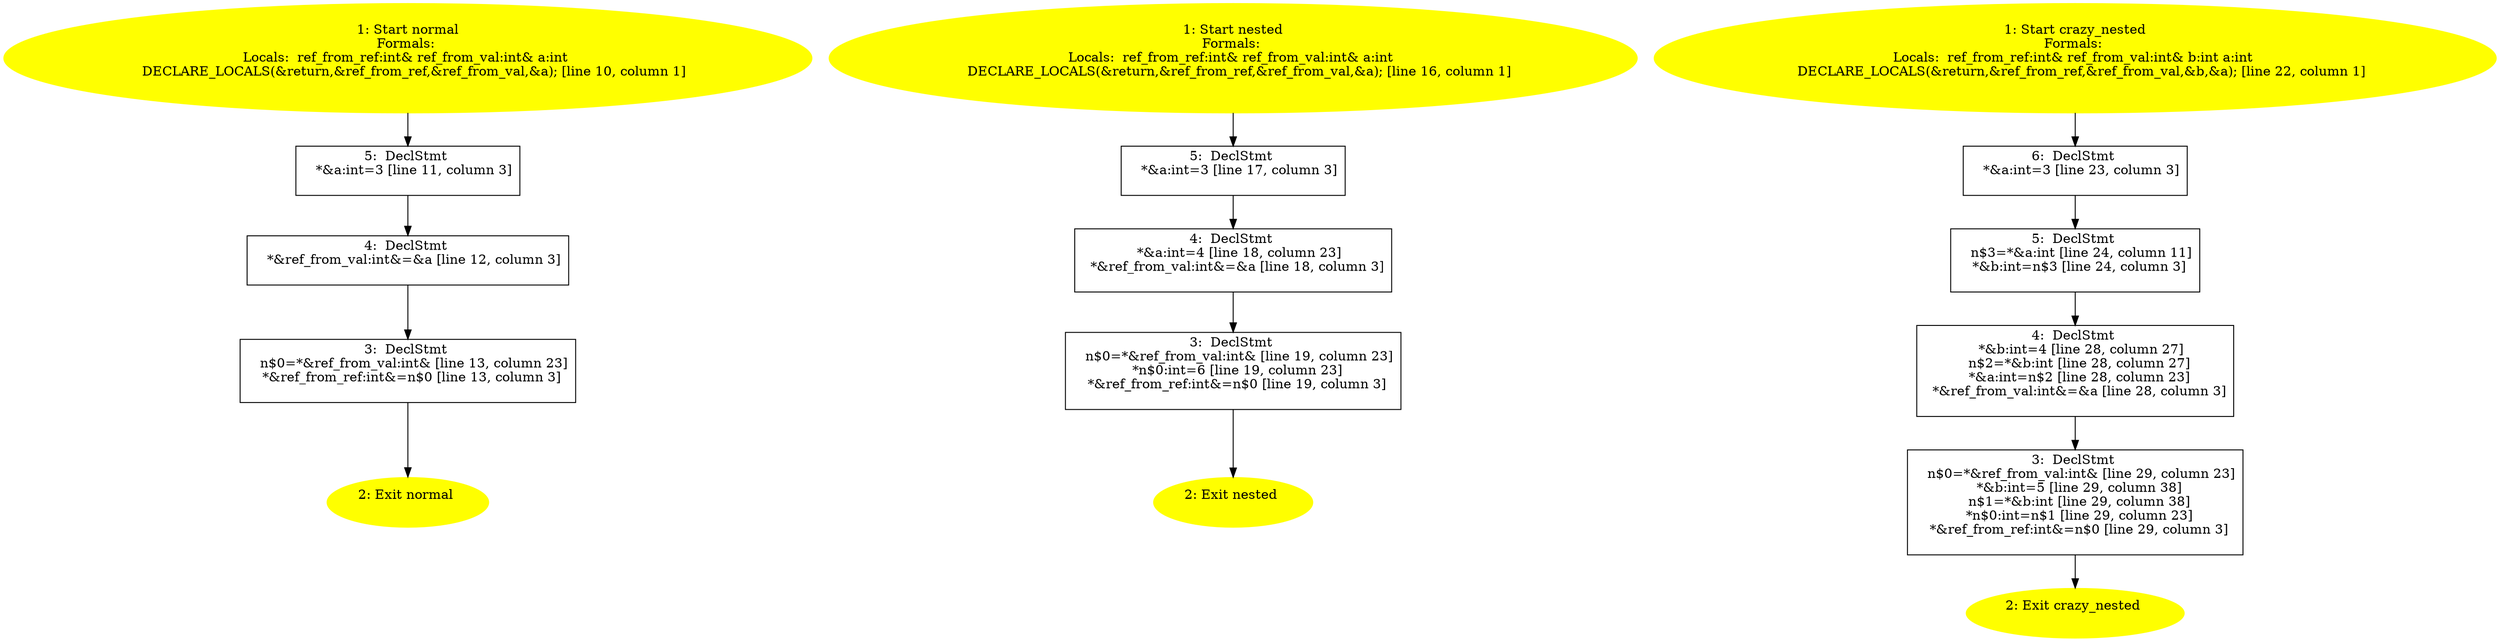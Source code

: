/* @generated */
digraph cfg {
"normal#16009437256715545217.c7cd9ebbb6d7cc9f4987cf90ce12a044_1" [label="1: Start normal\nFormals: \nLocals:  ref_from_ref:int& ref_from_val:int& a:int \n   DECLARE_LOCALS(&return,&ref_from_ref,&ref_from_val,&a); [line 10, column 1]\n " color=yellow style=filled]
	

	 "normal#16009437256715545217.c7cd9ebbb6d7cc9f4987cf90ce12a044_1" -> "normal#16009437256715545217.c7cd9ebbb6d7cc9f4987cf90ce12a044_5" ;
"normal#16009437256715545217.c7cd9ebbb6d7cc9f4987cf90ce12a044_2" [label="2: Exit normal \n  " color=yellow style=filled]
	

"normal#16009437256715545217.c7cd9ebbb6d7cc9f4987cf90ce12a044_3" [label="3:  DeclStmt \n   n$0=*&ref_from_val:int& [line 13, column 23]\n  *&ref_from_ref:int&=n$0 [line 13, column 3]\n " shape="box"]
	

	 "normal#16009437256715545217.c7cd9ebbb6d7cc9f4987cf90ce12a044_3" -> "normal#16009437256715545217.c7cd9ebbb6d7cc9f4987cf90ce12a044_2" ;
"normal#16009437256715545217.c7cd9ebbb6d7cc9f4987cf90ce12a044_4" [label="4:  DeclStmt \n   *&ref_from_val:int&=&a [line 12, column 3]\n " shape="box"]
	

	 "normal#16009437256715545217.c7cd9ebbb6d7cc9f4987cf90ce12a044_4" -> "normal#16009437256715545217.c7cd9ebbb6d7cc9f4987cf90ce12a044_3" ;
"normal#16009437256715545217.c7cd9ebbb6d7cc9f4987cf90ce12a044_5" [label="5:  DeclStmt \n   *&a:int=3 [line 11, column 3]\n " shape="box"]
	

	 "normal#16009437256715545217.c7cd9ebbb6d7cc9f4987cf90ce12a044_5" -> "normal#16009437256715545217.c7cd9ebbb6d7cc9f4987cf90ce12a044_4" ;
"nested#4768179933025409429.17c34afcb279e8ad08f7f8afaad41585_1" [label="1: Start nested\nFormals: \nLocals:  ref_from_ref:int& ref_from_val:int& a:int \n   DECLARE_LOCALS(&return,&ref_from_ref,&ref_from_val,&a); [line 16, column 1]\n " color=yellow style=filled]
	

	 "nested#4768179933025409429.17c34afcb279e8ad08f7f8afaad41585_1" -> "nested#4768179933025409429.17c34afcb279e8ad08f7f8afaad41585_5" ;
"nested#4768179933025409429.17c34afcb279e8ad08f7f8afaad41585_2" [label="2: Exit nested \n  " color=yellow style=filled]
	

"nested#4768179933025409429.17c34afcb279e8ad08f7f8afaad41585_3" [label="3:  DeclStmt \n   n$0=*&ref_from_val:int& [line 19, column 23]\n  *n$0:int=6 [line 19, column 23]\n  *&ref_from_ref:int&=n$0 [line 19, column 3]\n " shape="box"]
	

	 "nested#4768179933025409429.17c34afcb279e8ad08f7f8afaad41585_3" -> "nested#4768179933025409429.17c34afcb279e8ad08f7f8afaad41585_2" ;
"nested#4768179933025409429.17c34afcb279e8ad08f7f8afaad41585_4" [label="4:  DeclStmt \n   *&a:int=4 [line 18, column 23]\n  *&ref_from_val:int&=&a [line 18, column 3]\n " shape="box"]
	

	 "nested#4768179933025409429.17c34afcb279e8ad08f7f8afaad41585_4" -> "nested#4768179933025409429.17c34afcb279e8ad08f7f8afaad41585_3" ;
"nested#4768179933025409429.17c34afcb279e8ad08f7f8afaad41585_5" [label="5:  DeclStmt \n   *&a:int=3 [line 17, column 3]\n " shape="box"]
	

	 "nested#4768179933025409429.17c34afcb279e8ad08f7f8afaad41585_5" -> "nested#4768179933025409429.17c34afcb279e8ad08f7f8afaad41585_4" ;
"crazy_nested#10001276026471322284.a3162fff8adcb89d9e3fa84dea455e7f_1" [label="1: Start crazy_nested\nFormals: \nLocals:  ref_from_ref:int& ref_from_val:int& b:int a:int \n   DECLARE_LOCALS(&return,&ref_from_ref,&ref_from_val,&b,&a); [line 22, column 1]\n " color=yellow style=filled]
	

	 "crazy_nested#10001276026471322284.a3162fff8adcb89d9e3fa84dea455e7f_1" -> "crazy_nested#10001276026471322284.a3162fff8adcb89d9e3fa84dea455e7f_6" ;
"crazy_nested#10001276026471322284.a3162fff8adcb89d9e3fa84dea455e7f_2" [label="2: Exit crazy_nested \n  " color=yellow style=filled]
	

"crazy_nested#10001276026471322284.a3162fff8adcb89d9e3fa84dea455e7f_3" [label="3:  DeclStmt \n   n$0=*&ref_from_val:int& [line 29, column 23]\n  *&b:int=5 [line 29, column 38]\n  n$1=*&b:int [line 29, column 38]\n  *n$0:int=n$1 [line 29, column 23]\n  *&ref_from_ref:int&=n$0 [line 29, column 3]\n " shape="box"]
	

	 "crazy_nested#10001276026471322284.a3162fff8adcb89d9e3fa84dea455e7f_3" -> "crazy_nested#10001276026471322284.a3162fff8adcb89d9e3fa84dea455e7f_2" ;
"crazy_nested#10001276026471322284.a3162fff8adcb89d9e3fa84dea455e7f_4" [label="4:  DeclStmt \n   *&b:int=4 [line 28, column 27]\n  n$2=*&b:int [line 28, column 27]\n  *&a:int=n$2 [line 28, column 23]\n  *&ref_from_val:int&=&a [line 28, column 3]\n " shape="box"]
	

	 "crazy_nested#10001276026471322284.a3162fff8adcb89d9e3fa84dea455e7f_4" -> "crazy_nested#10001276026471322284.a3162fff8adcb89d9e3fa84dea455e7f_3" ;
"crazy_nested#10001276026471322284.a3162fff8adcb89d9e3fa84dea455e7f_5" [label="5:  DeclStmt \n   n$3=*&a:int [line 24, column 11]\n  *&b:int=n$3 [line 24, column 3]\n " shape="box"]
	

	 "crazy_nested#10001276026471322284.a3162fff8adcb89d9e3fa84dea455e7f_5" -> "crazy_nested#10001276026471322284.a3162fff8adcb89d9e3fa84dea455e7f_4" ;
"crazy_nested#10001276026471322284.a3162fff8adcb89d9e3fa84dea455e7f_6" [label="6:  DeclStmt \n   *&a:int=3 [line 23, column 3]\n " shape="box"]
	

	 "crazy_nested#10001276026471322284.a3162fff8adcb89d9e3fa84dea455e7f_6" -> "crazy_nested#10001276026471322284.a3162fff8adcb89d9e3fa84dea455e7f_5" ;
}
